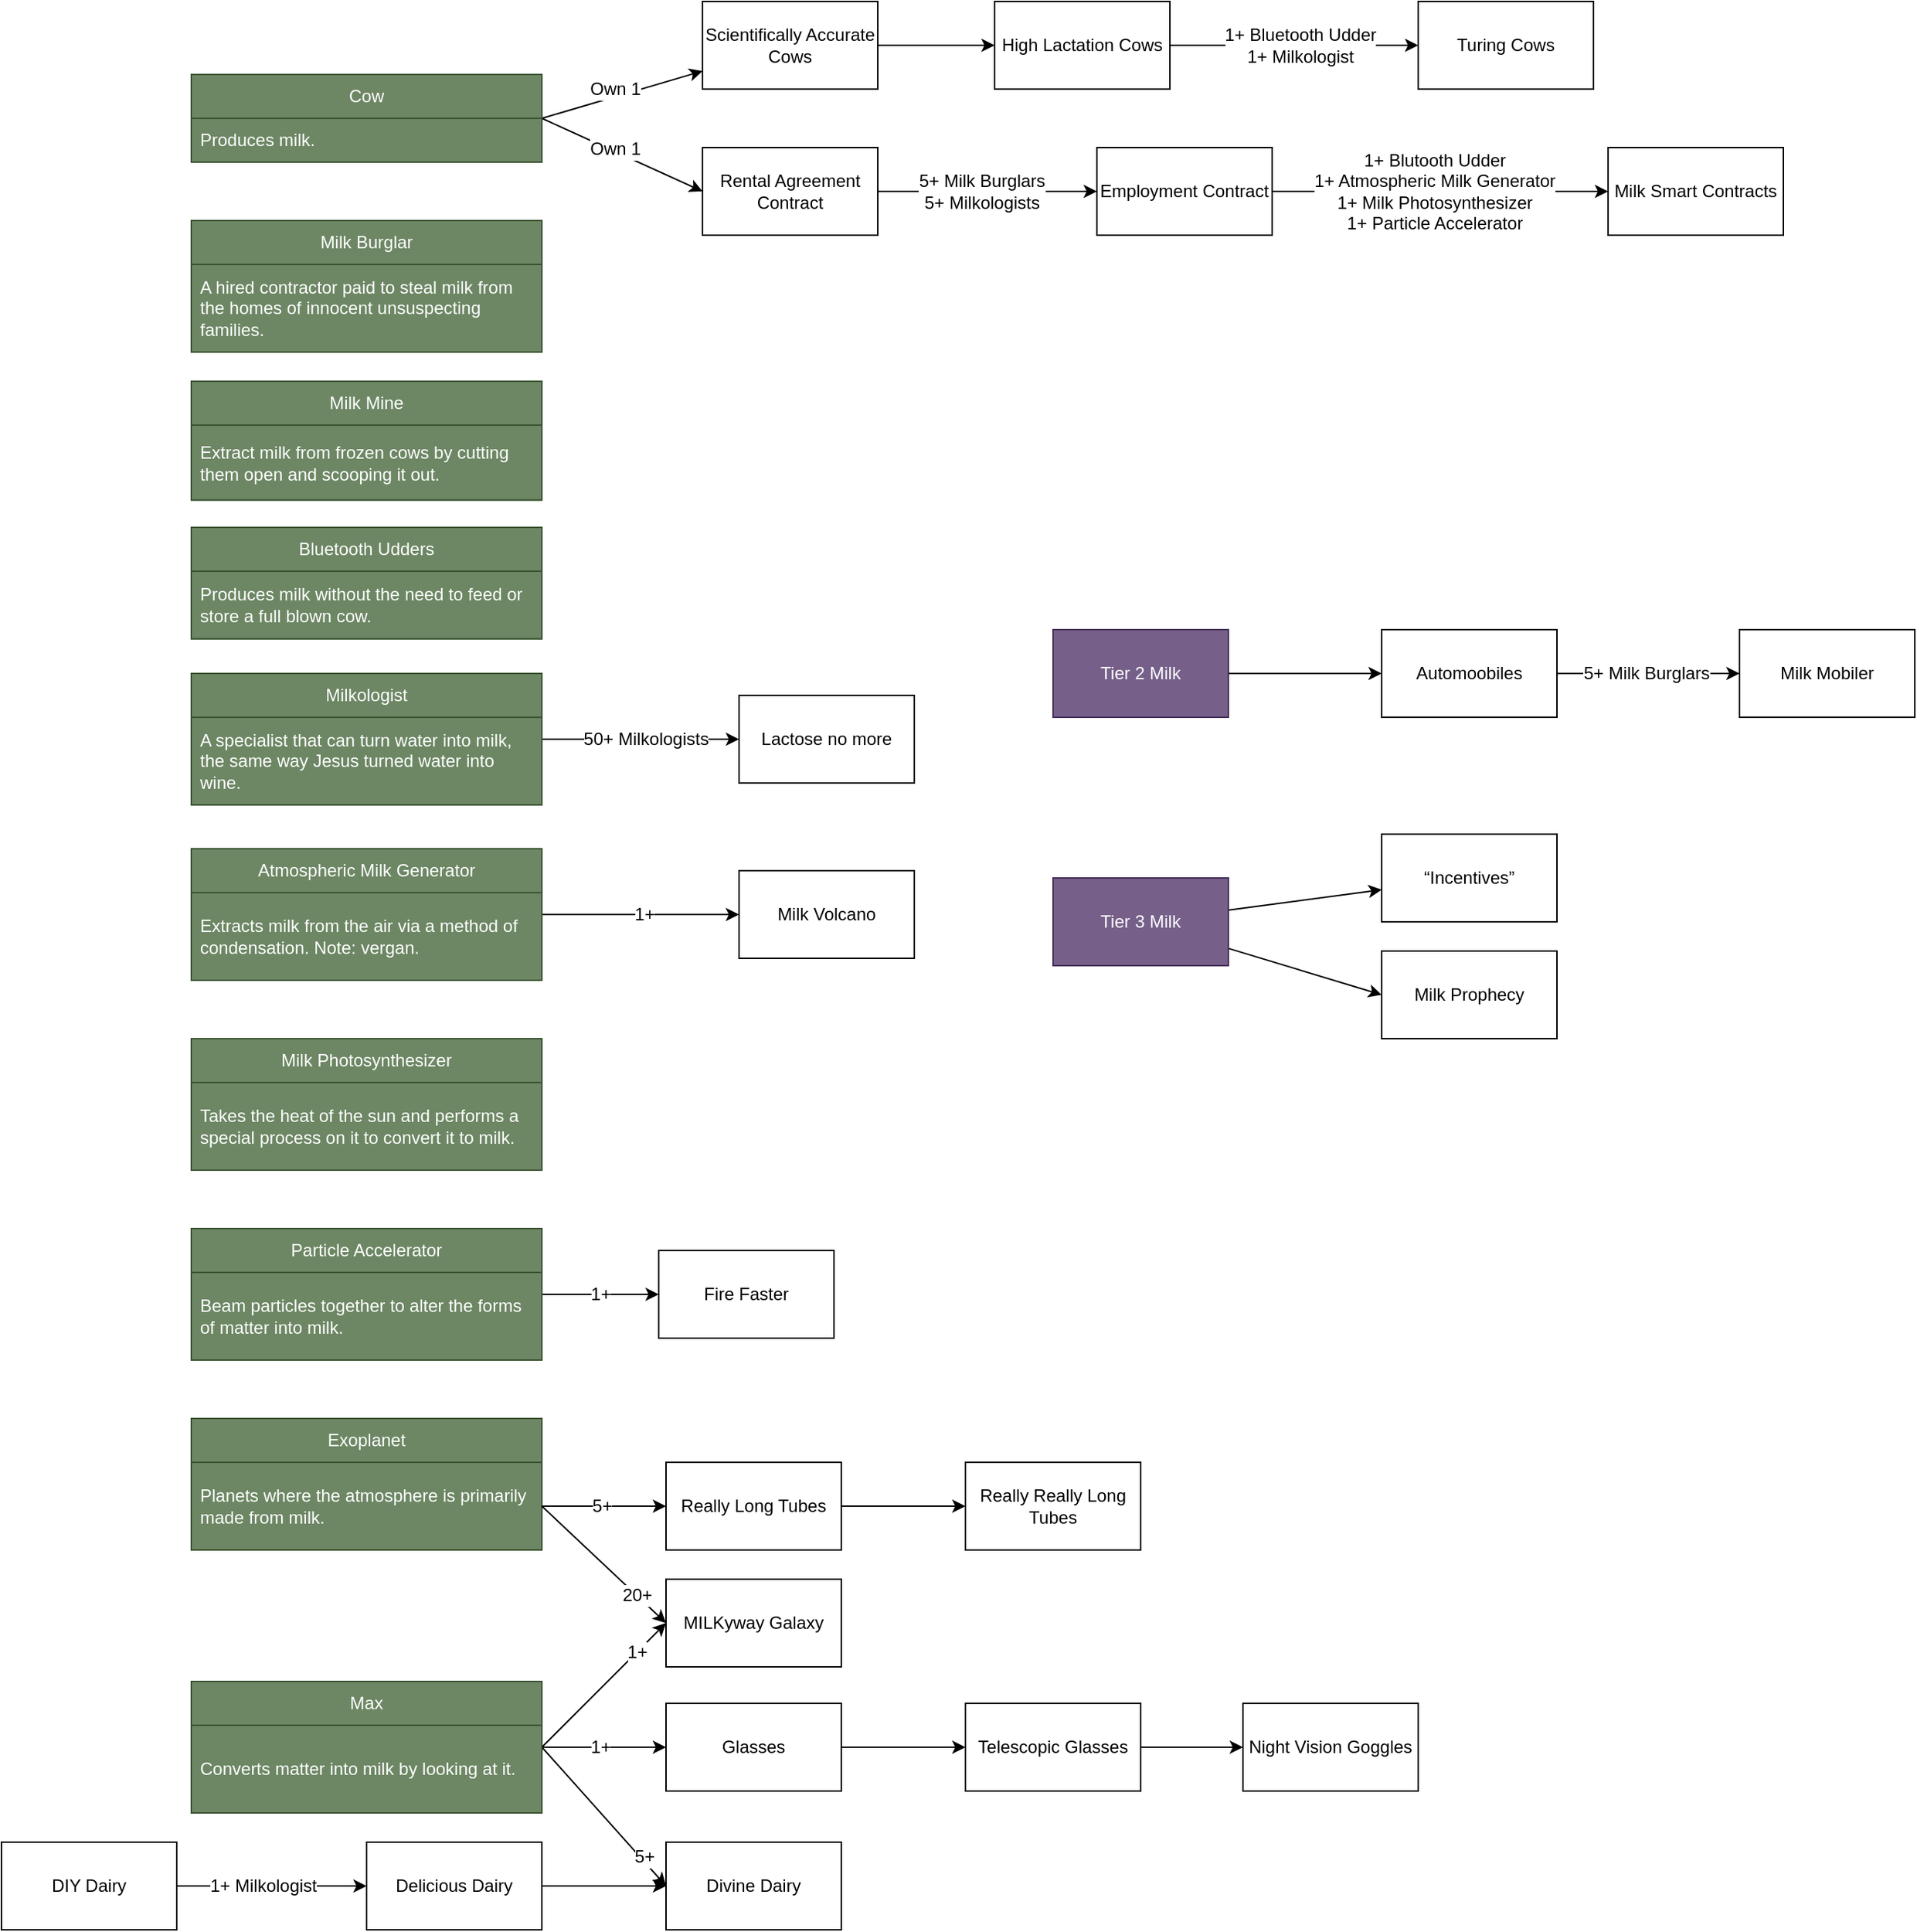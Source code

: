 <mxfile>
    <diagram id="QC_K1ldVG2hn_nloIkqu" name="Page-1">
        <mxGraphModel dx="2604" dy="1035" grid="1" gridSize="10" guides="1" tooltips="1" connect="1" arrows="1" fold="1" page="1" pageScale="1" pageWidth="850" pageHeight="1100" math="0" shadow="0">
            <root>
                <mxCell id="0"/>
                <mxCell id="1" parent="0"/>
                <mxCell id="68" style="edgeStyle=none;html=1;exitX=1;exitY=0.5;exitDx=0;exitDy=0;fontSize=12;" parent="1" source="5" target="43" edge="1">
                    <mxGeometry relative="1" as="geometry"/>
                </mxCell>
                <mxCell id="69" value="Own 1" style="edgeLabel;html=1;align=center;verticalAlign=middle;resizable=0;points=[];fontSize=12;" parent="68" vertex="1" connectable="0">
                    <mxGeometry x="-0.428" y="-1" relative="1" as="geometry">
                        <mxPoint x="18" y="-12" as="offset"/>
                    </mxGeometry>
                </mxCell>
                <mxCell id="70" style="edgeStyle=none;html=1;exitX=1;exitY=0.5;exitDx=0;exitDy=0;entryX=0;entryY=0.5;entryDx=0;entryDy=0;fontSize=12;" parent="1" source="5" target="44" edge="1">
                    <mxGeometry relative="1" as="geometry"/>
                </mxCell>
                <mxCell id="71" value="Own 1" style="edgeLabel;html=1;align=center;verticalAlign=middle;resizable=0;points=[];fontSize=12;" parent="70" vertex="1" connectable="0">
                    <mxGeometry x="-0.22" relative="1" as="geometry">
                        <mxPoint x="7" y="1" as="offset"/>
                    </mxGeometry>
                </mxCell>
                <mxCell id="5" value="Cow" style="swimlane;fontStyle=0;childLayout=stackLayout;horizontal=1;startSize=30;horizontalStack=0;resizeParent=1;resizeParentMax=0;resizeLast=0;collapsible=1;marginBottom=0;whiteSpace=wrap;html=1;fillColor=#6d8764;fontColor=#ffffff;strokeColor=#3A5431;" parent="1" vertex="1">
                    <mxGeometry x="40" y="60" width="240" height="60" as="geometry"/>
                </mxCell>
                <mxCell id="6" value="Produces milk." style="text;strokeColor=#3A5431;fillColor=#6d8764;align=left;verticalAlign=middle;spacingLeft=4;spacingRight=4;overflow=hidden;points=[[0,0.5],[1,0.5]];portConstraint=eastwest;rotatable=0;whiteSpace=wrap;html=1;fontColor=#ffffff;" parent="5" vertex="1">
                    <mxGeometry y="30" width="240" height="30" as="geometry"/>
                </mxCell>
                <mxCell id="13" value="Milk Burglar" style="swimlane;fontStyle=0;childLayout=stackLayout;horizontal=1;startSize=30;horizontalStack=0;resizeParent=1;resizeParentMax=0;resizeLast=0;collapsible=1;marginBottom=0;whiteSpace=wrap;html=1;fillColor=#6d8764;fontColor=#ffffff;strokeColor=#3A5431;" parent="1" vertex="1">
                    <mxGeometry x="40" y="160" width="240" height="90" as="geometry"/>
                </mxCell>
                <mxCell id="14" value="A hired contractor paid to steal milk from the homes of innocent unsuspecting families." style="text;strokeColor=#3A5431;fillColor=#6d8764;align=left;verticalAlign=middle;spacingLeft=4;spacingRight=4;overflow=hidden;points=[[0,0.5],[1,0.5]];portConstraint=eastwest;rotatable=0;whiteSpace=wrap;html=1;aspect=fixed;fontColor=#ffffff;" parent="13" vertex="1">
                    <mxGeometry y="30" width="240" height="60" as="geometry"/>
                </mxCell>
                <mxCell id="15" value="Milk Mine" style="swimlane;fontStyle=0;childLayout=stackLayout;horizontal=1;startSize=30;horizontalStack=0;resizeParent=1;resizeParentMax=0;resizeLast=0;collapsible=1;marginBottom=0;whiteSpace=wrap;html=1;fillColor=#6d8764;fontColor=#ffffff;strokeColor=#3A5431;" parent="1" vertex="1">
                    <mxGeometry x="40" y="270" width="240" height="81.25" as="geometry"/>
                </mxCell>
                <mxCell id="16" value="Extract milk from frozen cows by cutting them open and scooping it out." style="text;strokeColor=#3A5431;fillColor=#6d8764;align=left;verticalAlign=middle;spacingLeft=4;spacingRight=4;overflow=hidden;points=[[0,0.5],[1,0.5]];portConstraint=eastwest;rotatable=0;whiteSpace=wrap;html=1;aspect=fixed;fontColor=#ffffff;" parent="15" vertex="1">
                    <mxGeometry y="30" width="240" height="51.25" as="geometry"/>
                </mxCell>
                <mxCell id="18" value="Bluetooth Udders" style="swimlane;fontStyle=0;childLayout=stackLayout;horizontal=1;startSize=30;horizontalStack=0;resizeParent=1;resizeParentMax=0;resizeLast=0;collapsible=1;marginBottom=0;whiteSpace=wrap;html=1;fillColor=#6d8764;fontColor=#ffffff;strokeColor=#3A5431;" parent="1" vertex="1">
                    <mxGeometry x="40" y="370" width="240" height="76.25" as="geometry">
                        <mxRectangle x="40" y="370" width="130" height="30" as="alternateBounds"/>
                    </mxGeometry>
                </mxCell>
                <mxCell id="19" value="Produces milk without the need to feed or store a full blown cow." style="text;strokeColor=#3A5431;fillColor=#6d8764;align=left;verticalAlign=middle;spacingLeft=4;spacingRight=4;overflow=hidden;points=[[0,0.5],[1,0.5]];portConstraint=eastwest;rotatable=0;whiteSpace=wrap;html=1;aspect=fixed;fontColor=#ffffff;" parent="18" vertex="1">
                    <mxGeometry y="30" width="240" height="46.25" as="geometry"/>
                </mxCell>
                <mxCell id="86" style="edgeStyle=none;html=1;exitX=1;exitY=0.5;exitDx=0;exitDy=0;entryX=0;entryY=0.5;entryDx=0;entryDy=0;fontSize=12;" parent="1" source="20" target="52" edge="1">
                    <mxGeometry relative="1" as="geometry"/>
                </mxCell>
                <mxCell id="87" value="50+ Milkologists" style="edgeLabel;html=1;align=center;verticalAlign=middle;resizable=0;points=[];fontSize=12;" parent="86" vertex="1" connectable="0">
                    <mxGeometry x="-0.53" y="1" relative="1" as="geometry">
                        <mxPoint x="39" y="1" as="offset"/>
                    </mxGeometry>
                </mxCell>
                <mxCell id="20" value="Milkologist" style="swimlane;fontStyle=0;childLayout=stackLayout;horizontal=1;startSize=30;horizontalStack=0;resizeParent=1;resizeParentMax=0;resizeLast=0;collapsible=1;marginBottom=0;whiteSpace=wrap;html=1;swimlaneLine=1;swimlaneHead=1;connectable=1;dropTarget=1;autosize=0;fixedWidth=0;movableLabel=0;treeFolding=0;treeMoving=0;pointerEvents=1;moveCells=0;enumerate=0;comic=0;fillColor=#6d8764;fontColor=#ffffff;strokeColor=#3A5431;" parent="1" vertex="1">
                    <mxGeometry x="40" y="470" width="240" height="90" as="geometry">
                        <mxRectangle x="40" y="470" width="100" height="30" as="alternateBounds"/>
                    </mxGeometry>
                </mxCell>
                <mxCell id="21" value="A specialist that can turn water into milk, the same way Jesus turned water into wine." style="text;strokeColor=#3A5431;fillColor=#6d8764;align=left;verticalAlign=middle;spacingLeft=4;spacingRight=4;overflow=hidden;points=[[0,0.5],[1,0.5]];portConstraint=eastwest;rotatable=0;portConstraintRotation=0;recursiveResize=1;whiteSpace=wrap;html=1;horizontal=1;rounded=0;glass=0;expand=1;part=0;autosize=0;resizable=1;resizeHeight=0;treeFolding=0;aspect=fixed;fontColor=#ffffff;" parent="20" vertex="1">
                    <mxGeometry y="30" width="240" height="60" as="geometry"/>
                </mxCell>
                <mxCell id="94" style="edgeStyle=none;html=1;entryX=0;entryY=0.5;entryDx=0;entryDy=0;fontSize=12;" parent="1" source="25" target="53" edge="1">
                    <mxGeometry relative="1" as="geometry"/>
                </mxCell>
                <mxCell id="95" value="1+" style="edgeLabel;html=1;align=center;verticalAlign=middle;resizable=0;points=[];fontSize=12;" parent="94" vertex="1" connectable="0">
                    <mxGeometry x="-0.408" y="-2" relative="1" as="geometry">
                        <mxPoint x="30" y="-2" as="offset"/>
                    </mxGeometry>
                </mxCell>
                <mxCell id="25" value="Atmospheric Milk Generator" style="swimlane;fontStyle=0;childLayout=stackLayout;horizontal=1;startSize=30;horizontalStack=0;resizeParent=1;resizeParentMax=0;resizeLast=0;collapsible=1;marginBottom=0;whiteSpace=wrap;html=1;swimlaneLine=1;swimlaneHead=1;connectable=1;dropTarget=1;autosize=0;fixedWidth=0;movableLabel=0;treeFolding=0;treeMoving=0;pointerEvents=1;moveCells=0;enumerate=0;comic=0;fillColor=#6d8764;fontColor=#ffffff;strokeColor=#3A5431;" parent="1" vertex="1">
                    <mxGeometry x="40" y="590" width="240" height="90" as="geometry">
                        <mxRectangle x="40" y="470" width="100" height="30" as="alternateBounds"/>
                    </mxGeometry>
                </mxCell>
                <mxCell id="26" value="Extracts milk from the air via a method of condensation. Note: vergan." style="text;strokeColor=#3A5431;fillColor=#6d8764;align=left;verticalAlign=middle;spacingLeft=4;spacingRight=4;overflow=hidden;points=[[0,0.5],[1,0.5]];portConstraint=eastwest;rotatable=0;portConstraintRotation=0;recursiveResize=1;whiteSpace=wrap;html=1;horizontal=1;rounded=0;glass=0;expand=1;part=0;autosize=0;resizable=1;resizeHeight=0;treeFolding=0;aspect=fixed;fontColor=#ffffff;" parent="25" vertex="1">
                    <mxGeometry y="30" width="240" height="60" as="geometry"/>
                </mxCell>
                <mxCell id="27" value="Milk Photosynthesizer" style="swimlane;fontStyle=0;childLayout=stackLayout;horizontal=1;startSize=30;horizontalStack=0;resizeParent=1;resizeParentMax=0;resizeLast=0;collapsible=1;marginBottom=0;whiteSpace=wrap;html=1;swimlaneLine=1;swimlaneHead=1;connectable=1;dropTarget=1;autosize=0;fixedWidth=0;movableLabel=0;treeFolding=0;treeMoving=0;pointerEvents=1;moveCells=0;enumerate=0;comic=0;fillColor=#6d8764;fontColor=#ffffff;strokeColor=#3A5431;" parent="1" vertex="1">
                    <mxGeometry x="40" y="720" width="240" height="90" as="geometry">
                        <mxRectangle x="40" y="470" width="100" height="30" as="alternateBounds"/>
                    </mxGeometry>
                </mxCell>
                <mxCell id="28" value="Takes the heat of the sun and performs a special process on it to convert it to milk." style="text;strokeColor=#3A5431;fillColor=#6d8764;align=left;verticalAlign=middle;spacingLeft=4;spacingRight=4;overflow=hidden;points=[[0,0.5],[1,0.5]];portConstraint=eastwest;rotatable=0;portConstraintRotation=0;recursiveResize=1;whiteSpace=wrap;html=1;horizontal=1;rounded=0;glass=0;expand=1;part=0;autosize=0;resizable=1;resizeHeight=0;treeFolding=0;aspect=fixed;fontColor=#ffffff;" parent="27" vertex="1">
                    <mxGeometry y="30" width="240" height="60" as="geometry"/>
                </mxCell>
                <mxCell id="98" value="" style="edgeStyle=none;html=1;fontSize=12;" parent="1" source="29" target="58" edge="1">
                    <mxGeometry relative="1" as="geometry"/>
                </mxCell>
                <mxCell id="99" value="1+" style="edgeLabel;html=1;align=center;verticalAlign=middle;resizable=0;points=[];fontSize=12;" parent="98" vertex="1" connectable="0">
                    <mxGeometry x="-0.412" y="1" relative="1" as="geometry">
                        <mxPoint x="16" y="1" as="offset"/>
                    </mxGeometry>
                </mxCell>
                <mxCell id="29" value="Particle Accelerator" style="swimlane;fontStyle=0;childLayout=stackLayout;horizontal=1;startSize=30;horizontalStack=0;resizeParent=1;resizeParentMax=0;resizeLast=0;collapsible=1;marginBottom=0;whiteSpace=wrap;html=1;swimlaneLine=1;swimlaneHead=1;connectable=1;dropTarget=1;autosize=0;fixedWidth=0;movableLabel=0;treeFolding=0;treeMoving=0;pointerEvents=1;moveCells=0;enumerate=0;comic=0;fillColor=#6d8764;fontColor=#ffffff;strokeColor=#3A5431;" parent="1" vertex="1">
                    <mxGeometry x="40" y="850" width="240" height="90" as="geometry">
                        <mxRectangle x="40" y="470" width="100" height="30" as="alternateBounds"/>
                    </mxGeometry>
                </mxCell>
                <mxCell id="30" value="Beam particles together to alter the forms of matter into milk." style="text;strokeColor=#3A5431;fillColor=#6d8764;align=left;verticalAlign=middle;spacingLeft=4;spacingRight=4;overflow=hidden;points=[[0,0.5],[1,0.5]];portConstraint=eastwest;rotatable=0;portConstraintRotation=0;recursiveResize=1;whiteSpace=wrap;html=1;horizontal=1;rounded=0;glass=0;expand=1;part=0;autosize=0;resizable=1;resizeHeight=0;treeFolding=0;aspect=fixed;fontColor=#ffffff;" parent="29" vertex="1">
                    <mxGeometry y="30" width="240" height="60" as="geometry"/>
                </mxCell>
                <mxCell id="31" value="Exoplanet" style="swimlane;fontStyle=0;childLayout=stackLayout;horizontal=1;startSize=30;horizontalStack=0;resizeParent=1;resizeParentMax=0;resizeLast=0;collapsible=1;marginBottom=0;whiteSpace=wrap;html=1;swimlaneLine=1;swimlaneHead=1;connectable=1;dropTarget=1;autosize=0;fixedWidth=0;movableLabel=0;treeFolding=0;treeMoving=0;pointerEvents=1;moveCells=0;enumerate=0;comic=0;fillColor=#6d8764;fontColor=#ffffff;strokeColor=#3A5431;" parent="1" vertex="1">
                    <mxGeometry x="40" y="980" width="240" height="90" as="geometry">
                        <mxRectangle x="40" y="470" width="100" height="30" as="alternateBounds"/>
                    </mxGeometry>
                </mxCell>
                <mxCell id="32" value="Planets where the atmosphere is primarily made from milk." style="text;strokeColor=#3A5431;fillColor=#6d8764;align=left;verticalAlign=middle;spacingLeft=4;spacingRight=4;overflow=hidden;points=[[0,0.5],[1,0.5]];portConstraint=eastwest;rotatable=0;portConstraintRotation=0;recursiveResize=1;whiteSpace=wrap;html=1;horizontal=1;rounded=0;glass=0;expand=1;part=0;autosize=0;resizable=1;resizeHeight=0;treeFolding=0;aspect=fixed;fontColor=#ffffff;" parent="31" vertex="1">
                    <mxGeometry y="30" width="240" height="60" as="geometry"/>
                </mxCell>
                <mxCell id="104" style="edgeStyle=none;html=1;entryX=0;entryY=0.5;entryDx=0;entryDy=0;fontSize=12;" parent="1" source="33" target="63" edge="1">
                    <mxGeometry relative="1" as="geometry"/>
                </mxCell>
                <mxCell id="105" value="1+" style="edgeLabel;html=1;align=center;verticalAlign=middle;resizable=0;points=[];fontSize=12;" parent="104" vertex="1" connectable="0">
                    <mxGeometry x="-0.441" y="-3" relative="1" as="geometry">
                        <mxPoint x="16" y="-3" as="offset"/>
                    </mxGeometry>
                </mxCell>
                <mxCell id="108" style="edgeStyle=none;html=1;exitX=1;exitY=0.5;exitDx=0;exitDy=0;entryX=0;entryY=0.5;entryDx=0;entryDy=0;fontSize=12;" parent="1" source="33" target="60" edge="1">
                    <mxGeometry relative="1" as="geometry"/>
                </mxCell>
                <mxCell id="109" value="1+" style="edgeLabel;html=1;align=center;verticalAlign=middle;resizable=0;points=[];fontSize=12;" parent="108" vertex="1" connectable="0">
                    <mxGeometry x="0.515" relative="1" as="geometry">
                        <mxPoint y="-1" as="offset"/>
                    </mxGeometry>
                </mxCell>
                <mxCell id="112" style="edgeStyle=none;html=1;exitX=1;exitY=0.5;exitDx=0;exitDy=0;entryX=0;entryY=0.5;entryDx=0;entryDy=0;fontSize=12;" parent="1" source="33" target="66" edge="1">
                    <mxGeometry relative="1" as="geometry"/>
                </mxCell>
                <mxCell id="113" value="5+" style="edgeLabel;html=1;align=center;verticalAlign=middle;resizable=0;points=[];fontSize=12;" parent="112" vertex="1" connectable="0">
                    <mxGeometry x="0.315" y="-2" relative="1" as="geometry">
                        <mxPoint x="15" y="11" as="offset"/>
                    </mxGeometry>
                </mxCell>
                <mxCell id="33" value="Max" style="swimlane;fontStyle=0;childLayout=stackLayout;horizontal=1;startSize=30;horizontalStack=0;resizeParent=1;resizeParentMax=0;resizeLast=0;collapsible=1;marginBottom=0;whiteSpace=wrap;html=1;swimlaneLine=1;swimlaneHead=1;connectable=1;dropTarget=1;autosize=0;fixedWidth=0;movableLabel=0;treeFolding=0;treeMoving=0;pointerEvents=1;moveCells=0;enumerate=0;comic=0;fillColor=#6d8764;fontColor=#ffffff;strokeColor=#3A5431;" parent="1" vertex="1">
                    <mxGeometry x="40" y="1160" width="240" height="90" as="geometry">
                        <mxRectangle x="40" y="470" width="100" height="30" as="alternateBounds"/>
                    </mxGeometry>
                </mxCell>
                <mxCell id="34" value="Converts matter into milk by looking at it." style="text;strokeColor=#3A5431;fillColor=#6d8764;align=left;verticalAlign=middle;spacingLeft=4;spacingRight=4;overflow=hidden;points=[[0,0.5],[1,0.5]];portConstraint=eastwest;rotatable=0;portConstraintRotation=0;recursiveResize=1;whiteSpace=wrap;html=1;horizontal=1;rounded=0;glass=0;expand=1;part=0;autosize=0;resizable=1;resizeHeight=0;treeFolding=0;aspect=fixed;fontColor=#ffffff;" parent="33" vertex="1">
                    <mxGeometry y="30" width="240" height="60" as="geometry"/>
                </mxCell>
                <mxCell id="75" style="edgeStyle=none;html=1;fontSize=12;" parent="1" source="42" target="46" edge="1">
                    <mxGeometry relative="1" as="geometry"/>
                </mxCell>
                <mxCell id="76" value="1+ Milkologist" style="edgeLabel;html=1;align=center;verticalAlign=middle;resizable=0;points=[];fontSize=12;" parent="75" vertex="1" connectable="0">
                    <mxGeometry x="-0.535" y="1" relative="1" as="geometry">
                        <mxPoint x="29" y="1" as="offset"/>
                    </mxGeometry>
                </mxCell>
                <mxCell id="42" value="DIY Dairy" style="rounded=0;whiteSpace=wrap;html=1;glass=0;comic=0;pointerEvents=1;strokeColor=default;fontSize=12;fillColor=default;" parent="1" vertex="1">
                    <mxGeometry x="-90" y="1270" width="120" height="60" as="geometry"/>
                </mxCell>
                <mxCell id="72" style="edgeStyle=none;html=1;entryX=0;entryY=0.5;entryDx=0;entryDy=0;fontSize=12;" parent="1" source="43" target="45" edge="1">
                    <mxGeometry relative="1" as="geometry"/>
                </mxCell>
                <mxCell id="43" value="Scientifically Accurate Cows" style="rounded=0;whiteSpace=wrap;html=1;glass=0;comic=0;pointerEvents=1;strokeColor=default;fontSize=12;fillColor=default;" parent="1" vertex="1">
                    <mxGeometry x="390" y="10" width="120" height="60" as="geometry"/>
                </mxCell>
                <mxCell id="88" style="edgeStyle=none;html=1;entryX=0;entryY=0.5;entryDx=0;entryDy=0;fontSize=12;" parent="1" source="44" target="51" edge="1">
                    <mxGeometry relative="1" as="geometry"/>
                </mxCell>
                <mxCell id="93" value="5+ Milk Burglars&lt;br&gt;5+ Milkologists" style="edgeLabel;html=1;align=center;verticalAlign=middle;resizable=0;points=[];fontSize=12;" parent="88" vertex="1" connectable="0">
                    <mxGeometry x="-0.443" y="-4" relative="1" as="geometry">
                        <mxPoint x="29" y="-4" as="offset"/>
                    </mxGeometry>
                </mxCell>
                <mxCell id="44" value="Rental Agreement Contract" style="rounded=0;whiteSpace=wrap;html=1;glass=0;comic=0;pointerEvents=1;strokeColor=default;fontSize=12;fillColor=default;" parent="1" vertex="1">
                    <mxGeometry x="390" y="110" width="120" height="60" as="geometry"/>
                </mxCell>
                <mxCell id="73" style="edgeStyle=none;html=1;entryX=0;entryY=0.5;entryDx=0;entryDy=0;fontSize=12;" parent="1" source="45" target="47" edge="1">
                    <mxGeometry relative="1" as="geometry"/>
                </mxCell>
                <mxCell id="74" value="1+ Bluetooth Udder&lt;br&gt;1+ Milkologist" style="edgeLabel;html=1;align=center;verticalAlign=middle;resizable=0;points=[];fontSize=12;" parent="73" vertex="1" connectable="0">
                    <mxGeometry x="-0.404" y="1" relative="1" as="geometry">
                        <mxPoint x="38" y="1" as="offset"/>
                    </mxGeometry>
                </mxCell>
                <mxCell id="45" value="High Lactation Cows" style="rounded=0;whiteSpace=wrap;html=1;glass=0;comic=0;pointerEvents=1;strokeColor=default;fontSize=12;fillColor=default;" parent="1" vertex="1">
                    <mxGeometry x="590" y="10" width="120" height="60" as="geometry"/>
                </mxCell>
                <mxCell id="116" style="edgeStyle=none;html=1;exitX=1;exitY=0.5;exitDx=0;exitDy=0;entryX=0;entryY=0.5;entryDx=0;entryDy=0;fontSize=12;" parent="1" source="46" target="66" edge="1">
                    <mxGeometry relative="1" as="geometry"/>
                </mxCell>
                <mxCell id="46" value="Delicious Dairy" style="rounded=0;whiteSpace=wrap;html=1;glass=0;comic=0;pointerEvents=1;strokeColor=default;fontSize=12;fillColor=default;" parent="1" vertex="1">
                    <mxGeometry x="160" y="1270" width="120" height="60" as="geometry"/>
                </mxCell>
                <mxCell id="47" value="Turing Cows" style="rounded=0;whiteSpace=wrap;html=1;glass=0;comic=0;pointerEvents=1;strokeColor=default;fontSize=12;fillColor=default;" parent="1" vertex="1">
                    <mxGeometry x="880" y="10" width="120" height="60" as="geometry"/>
                </mxCell>
                <mxCell id="83" style="edgeStyle=none;html=1;entryX=0;entryY=0.5;entryDx=0;entryDy=0;fontSize=12;" parent="1" source="48" target="49" edge="1">
                    <mxGeometry relative="1" as="geometry"/>
                </mxCell>
                <mxCell id="84" value="5+ Milk Burglars" style="edgeLabel;html=1;align=center;verticalAlign=middle;resizable=0;points=[];fontSize=12;" parent="83" vertex="1" connectable="0">
                    <mxGeometry x="-0.435" y="-1" relative="1" as="geometry">
                        <mxPoint x="25" y="-1" as="offset"/>
                    </mxGeometry>
                </mxCell>
                <mxCell id="48" value="Automoobiles" style="rounded=0;whiteSpace=wrap;html=1;glass=0;comic=0;pointerEvents=1;strokeColor=default;fontSize=12;fillColor=default;" parent="1" vertex="1">
                    <mxGeometry x="855" y="440" width="120" height="60" as="geometry"/>
                </mxCell>
                <mxCell id="49" value="Milk Mobiler" style="rounded=0;whiteSpace=wrap;html=1;glass=0;comic=0;pointerEvents=1;strokeColor=default;fontSize=12;fillColor=default;" parent="1" vertex="1">
                    <mxGeometry x="1100" y="440" width="120" height="60" as="geometry"/>
                </mxCell>
                <mxCell id="50" value="“Incentives”" style="rounded=0;whiteSpace=wrap;html=1;glass=0;comic=0;pointerEvents=1;strokeColor=default;fontSize=12;fillColor=default;" parent="1" vertex="1">
                    <mxGeometry x="855" y="580" width="120" height="60" as="geometry"/>
                </mxCell>
                <mxCell id="96" style="edgeStyle=none;html=1;entryX=0;entryY=0.5;entryDx=0;entryDy=0;fontSize=12;" parent="1" source="51" target="56" edge="1">
                    <mxGeometry relative="1" as="geometry"/>
                </mxCell>
                <mxCell id="97" value="1+ Blutooth Udder&lt;br&gt;1+ Atmospheric Milk Generator&lt;br&gt;1+ Milk Photosynthesizer&lt;br&gt;1+ Particle Accelerator" style="edgeLabel;html=1;align=center;verticalAlign=middle;resizable=0;points=[];fontSize=12;" parent="96" vertex="1" connectable="0">
                    <mxGeometry x="-0.64" y="-3" relative="1" as="geometry">
                        <mxPoint x="69" y="-3" as="offset"/>
                    </mxGeometry>
                </mxCell>
                <mxCell id="51" value="Employment Contract" style="rounded=0;whiteSpace=wrap;html=1;glass=0;comic=0;pointerEvents=1;strokeColor=default;fontSize=12;fillColor=default;" parent="1" vertex="1">
                    <mxGeometry x="660" y="110" width="120" height="60" as="geometry"/>
                </mxCell>
                <mxCell id="52" value="Lactose no more" style="rounded=0;whiteSpace=wrap;html=1;glass=0;comic=0;pointerEvents=1;strokeColor=default;fontSize=12;fillColor=default;" parent="1" vertex="1">
                    <mxGeometry x="415" y="485" width="120" height="60" as="geometry"/>
                </mxCell>
                <mxCell id="53" value="Milk Volcano" style="rounded=0;whiteSpace=wrap;html=1;glass=0;comic=0;pointerEvents=1;strokeColor=default;fontSize=12;fillColor=default;" parent="1" vertex="1">
                    <mxGeometry x="415" y="605" width="120" height="60" as="geometry"/>
                </mxCell>
                <mxCell id="56" value="Milk Smart Contracts" style="rounded=0;whiteSpace=wrap;html=1;glass=0;comic=0;pointerEvents=1;strokeColor=default;fontSize=12;fillColor=default;" parent="1" vertex="1">
                    <mxGeometry x="1010" y="110" width="120" height="60" as="geometry"/>
                </mxCell>
                <mxCell id="101" style="edgeStyle=none;html=1;entryX=0;entryY=0.5;entryDx=0;entryDy=0;fontSize=12;" parent="1" source="57" target="59" edge="1">
                    <mxGeometry relative="1" as="geometry"/>
                </mxCell>
                <mxCell id="57" value="Really Long Tubes" style="rounded=0;whiteSpace=wrap;html=1;glass=0;comic=0;pointerEvents=1;strokeColor=default;fontSize=12;fillColor=default;" parent="1" vertex="1">
                    <mxGeometry x="365" y="1010" width="120" height="60" as="geometry"/>
                </mxCell>
                <mxCell id="58" value="Fire Faster" style="rounded=0;whiteSpace=wrap;html=1;glass=0;comic=0;pointerEvents=1;strokeColor=default;fontSize=12;fillColor=default;" parent="1" vertex="1">
                    <mxGeometry x="360" y="865" width="120" height="60" as="geometry"/>
                </mxCell>
                <mxCell id="59" value="Really Really Long Tubes" style="rounded=0;whiteSpace=wrap;html=1;glass=0;comic=0;pointerEvents=1;strokeColor=default;fontSize=12;fillColor=default;" parent="1" vertex="1">
                    <mxGeometry x="570" y="1010" width="120" height="60" as="geometry"/>
                </mxCell>
                <mxCell id="60" value="MILKyway Galaxy" style="rounded=0;whiteSpace=wrap;html=1;glass=0;comic=0;pointerEvents=1;strokeColor=default;fontSize=12;fillColor=default;" parent="1" vertex="1">
                    <mxGeometry x="365" y="1090" width="120" height="60" as="geometry"/>
                </mxCell>
                <mxCell id="61" value="Milk Prophecy" style="rounded=0;whiteSpace=wrap;html=1;glass=0;comic=0;pointerEvents=1;strokeColor=default;fontSize=12;fillColor=default;" parent="1" vertex="1">
                    <mxGeometry x="855" y="660" width="120" height="60" as="geometry"/>
                </mxCell>
                <mxCell id="62" value="Night Vision Goggles" style="rounded=0;whiteSpace=wrap;html=1;glass=0;comic=0;pointerEvents=1;strokeColor=default;fontSize=12;fillColor=default;" parent="1" vertex="1">
                    <mxGeometry x="760" y="1175" width="120" height="60" as="geometry"/>
                </mxCell>
                <mxCell id="106" style="edgeStyle=none;html=1;entryX=0;entryY=0.5;entryDx=0;entryDy=0;fontSize=12;" parent="1" source="63" target="64" edge="1">
                    <mxGeometry relative="1" as="geometry"/>
                </mxCell>
                <mxCell id="63" value="Glasses" style="rounded=0;whiteSpace=wrap;html=1;glass=0;comic=0;pointerEvents=1;strokeColor=default;fontSize=12;fillColor=default;" parent="1" vertex="1">
                    <mxGeometry x="365" y="1175" width="120" height="60" as="geometry"/>
                </mxCell>
                <mxCell id="107" style="edgeStyle=none;html=1;entryX=0;entryY=0.5;entryDx=0;entryDy=0;fontSize=12;" parent="1" source="64" target="62" edge="1">
                    <mxGeometry relative="1" as="geometry"/>
                </mxCell>
                <mxCell id="64" value="Telescopic Glasses" style="rounded=0;whiteSpace=wrap;html=1;glass=0;comic=0;pointerEvents=1;strokeColor=default;fontSize=12;fillColor=default;" parent="1" vertex="1">
                    <mxGeometry x="570" y="1175" width="120" height="60" as="geometry"/>
                </mxCell>
                <mxCell id="66" value="Divine Dairy" style="rounded=0;whiteSpace=wrap;html=1;glass=0;comic=0;pointerEvents=1;strokeColor=default;fontSize=12;fillColor=default;" parent="1" vertex="1">
                    <mxGeometry x="365" y="1270" width="120" height="60" as="geometry"/>
                </mxCell>
                <mxCell id="82" style="edgeStyle=none;html=1;entryX=0;entryY=0.5;entryDx=0;entryDy=0;fontSize=12;" parent="1" source="79" target="48" edge="1">
                    <mxGeometry relative="1" as="geometry"/>
                </mxCell>
                <mxCell id="79" value="Tier 2 Milk" style="rounded=0;whiteSpace=wrap;html=1;glass=0;comic=0;pointerEvents=1;strokeColor=#432D57;fontSize=12;fillColor=#76608a;fontColor=#ffffff;" parent="1" vertex="1">
                    <mxGeometry x="630" y="440" width="120" height="60" as="geometry"/>
                </mxCell>
                <mxCell id="85" style="edgeStyle=none;html=1;fontSize=12;" parent="1" source="80" target="50" edge="1">
                    <mxGeometry relative="1" as="geometry"/>
                </mxCell>
                <mxCell id="103" style="edgeStyle=none;html=1;entryX=0;entryY=0.5;entryDx=0;entryDy=0;fontSize=12;" parent="1" source="80" target="61" edge="1">
                    <mxGeometry relative="1" as="geometry"/>
                </mxCell>
                <mxCell id="80" value="Tier 3 Milk" style="rounded=0;whiteSpace=wrap;html=1;glass=0;comic=0;pointerEvents=1;strokeColor=#432D57;fontSize=12;fillColor=#76608a;fontColor=#ffffff;" parent="1" vertex="1">
                    <mxGeometry x="630" y="610" width="120" height="60" as="geometry"/>
                </mxCell>
                <mxCell id="100" style="edgeStyle=none;html=1;entryX=0;entryY=0.5;entryDx=0;entryDy=0;fontSize=12;" parent="1" source="32" target="57" edge="1">
                    <mxGeometry relative="1" as="geometry"/>
                </mxCell>
                <mxCell id="102" value="5+" style="edgeLabel;html=1;align=center;verticalAlign=middle;resizable=0;points=[];fontSize=12;" parent="100" vertex="1" connectable="0">
                    <mxGeometry x="-0.327" y="-3" relative="1" as="geometry">
                        <mxPoint x="12" y="-3" as="offset"/>
                    </mxGeometry>
                </mxCell>
                <mxCell id="110" style="edgeStyle=none;html=1;exitX=1;exitY=0.5;exitDx=0;exitDy=0;entryX=0;entryY=0.5;entryDx=0;entryDy=0;fontSize=12;" parent="1" source="32" target="60" edge="1">
                    <mxGeometry relative="1" as="geometry"/>
                </mxCell>
                <mxCell id="111" value="20+" style="edgeLabel;html=1;align=center;verticalAlign=middle;resizable=0;points=[];fontSize=12;" parent="110" vertex="1" connectable="0">
                    <mxGeometry x="0.558" relative="1" as="geometry">
                        <mxPoint x="-2" y="-2" as="offset"/>
                    </mxGeometry>
                </mxCell>
            </root>
        </mxGraphModel>
    </diagram>
</mxfile>